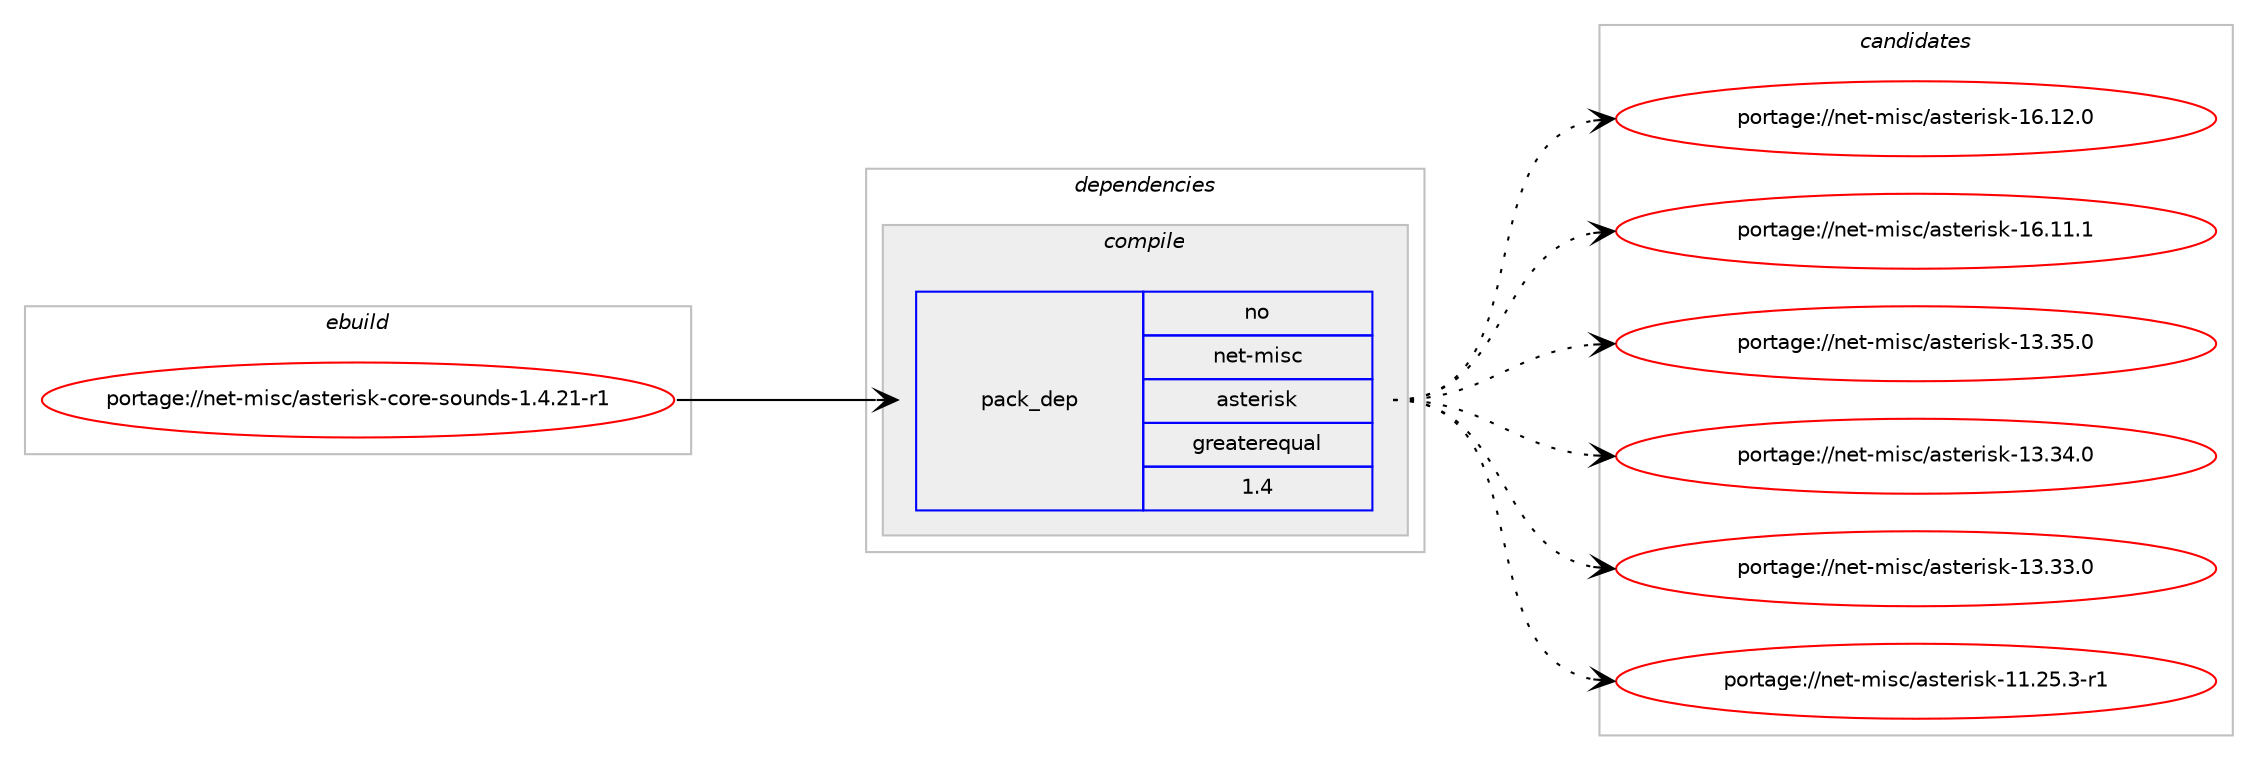 digraph prolog {

# *************
# Graph options
# *************

newrank=true;
concentrate=true;
compound=true;
graph [rankdir=LR,fontname=Helvetica,fontsize=10,ranksep=1.5];#, ranksep=2.5, nodesep=0.2];
edge  [arrowhead=vee];
node  [fontname=Helvetica,fontsize=10];

# **********
# The ebuild
# **********

subgraph cluster_leftcol {
color=gray;
rank=same;
label=<<i>ebuild</i>>;
id [label="portage://net-misc/asterisk-core-sounds-1.4.21-r1", color=red, width=4, href="../net-misc/asterisk-core-sounds-1.4.21-r1.svg"];
}

# ****************
# The dependencies
# ****************

subgraph cluster_midcol {
color=gray;
label=<<i>dependencies</i>>;
subgraph cluster_compile {
fillcolor="#eeeeee";
style=filled;
label=<<i>compile</i>>;
subgraph pack3270 {
dependency3991 [label=<<TABLE BORDER="0" CELLBORDER="1" CELLSPACING="0" CELLPADDING="4" WIDTH="220"><TR><TD ROWSPAN="6" CELLPADDING="30">pack_dep</TD></TR><TR><TD WIDTH="110">no</TD></TR><TR><TD>net-misc</TD></TR><TR><TD>asterisk</TD></TR><TR><TD>greaterequal</TD></TR><TR><TD>1.4</TD></TR></TABLE>>, shape=none, color=blue];
}
id:e -> dependency3991:w [weight=20,style="solid",arrowhead="vee"];
}
subgraph cluster_compileandrun {
fillcolor="#eeeeee";
style=filled;
label=<<i>compile and run</i>>;
}
subgraph cluster_run {
fillcolor="#eeeeee";
style=filled;
label=<<i>run</i>>;
}
}

# **************
# The candidates
# **************

subgraph cluster_choices {
rank=same;
color=gray;
label=<<i>candidates</i>>;

subgraph choice3270 {
color=black;
nodesep=1;
choice110101116451091051159947971151161011141051151074549544649504648 [label="portage://net-misc/asterisk-16.12.0", color=red, width=4,href="../net-misc/asterisk-16.12.0.svg"];
choice110101116451091051159947971151161011141051151074549544649494649 [label="portage://net-misc/asterisk-16.11.1", color=red, width=4,href="../net-misc/asterisk-16.11.1.svg"];
choice110101116451091051159947971151161011141051151074549514651534648 [label="portage://net-misc/asterisk-13.35.0", color=red, width=4,href="../net-misc/asterisk-13.35.0.svg"];
choice110101116451091051159947971151161011141051151074549514651524648 [label="portage://net-misc/asterisk-13.34.0", color=red, width=4,href="../net-misc/asterisk-13.34.0.svg"];
choice110101116451091051159947971151161011141051151074549514651514648 [label="portage://net-misc/asterisk-13.33.0", color=red, width=4,href="../net-misc/asterisk-13.33.0.svg"];
choice1101011164510910511599479711511610111410511510745494946505346514511449 [label="portage://net-misc/asterisk-11.25.3-r1", color=red, width=4,href="../net-misc/asterisk-11.25.3-r1.svg"];
dependency3991:e -> choice110101116451091051159947971151161011141051151074549544649504648:w [style=dotted,weight="100"];
dependency3991:e -> choice110101116451091051159947971151161011141051151074549544649494649:w [style=dotted,weight="100"];
dependency3991:e -> choice110101116451091051159947971151161011141051151074549514651534648:w [style=dotted,weight="100"];
dependency3991:e -> choice110101116451091051159947971151161011141051151074549514651524648:w [style=dotted,weight="100"];
dependency3991:e -> choice110101116451091051159947971151161011141051151074549514651514648:w [style=dotted,weight="100"];
dependency3991:e -> choice1101011164510910511599479711511610111410511510745494946505346514511449:w [style=dotted,weight="100"];
}
}

}
